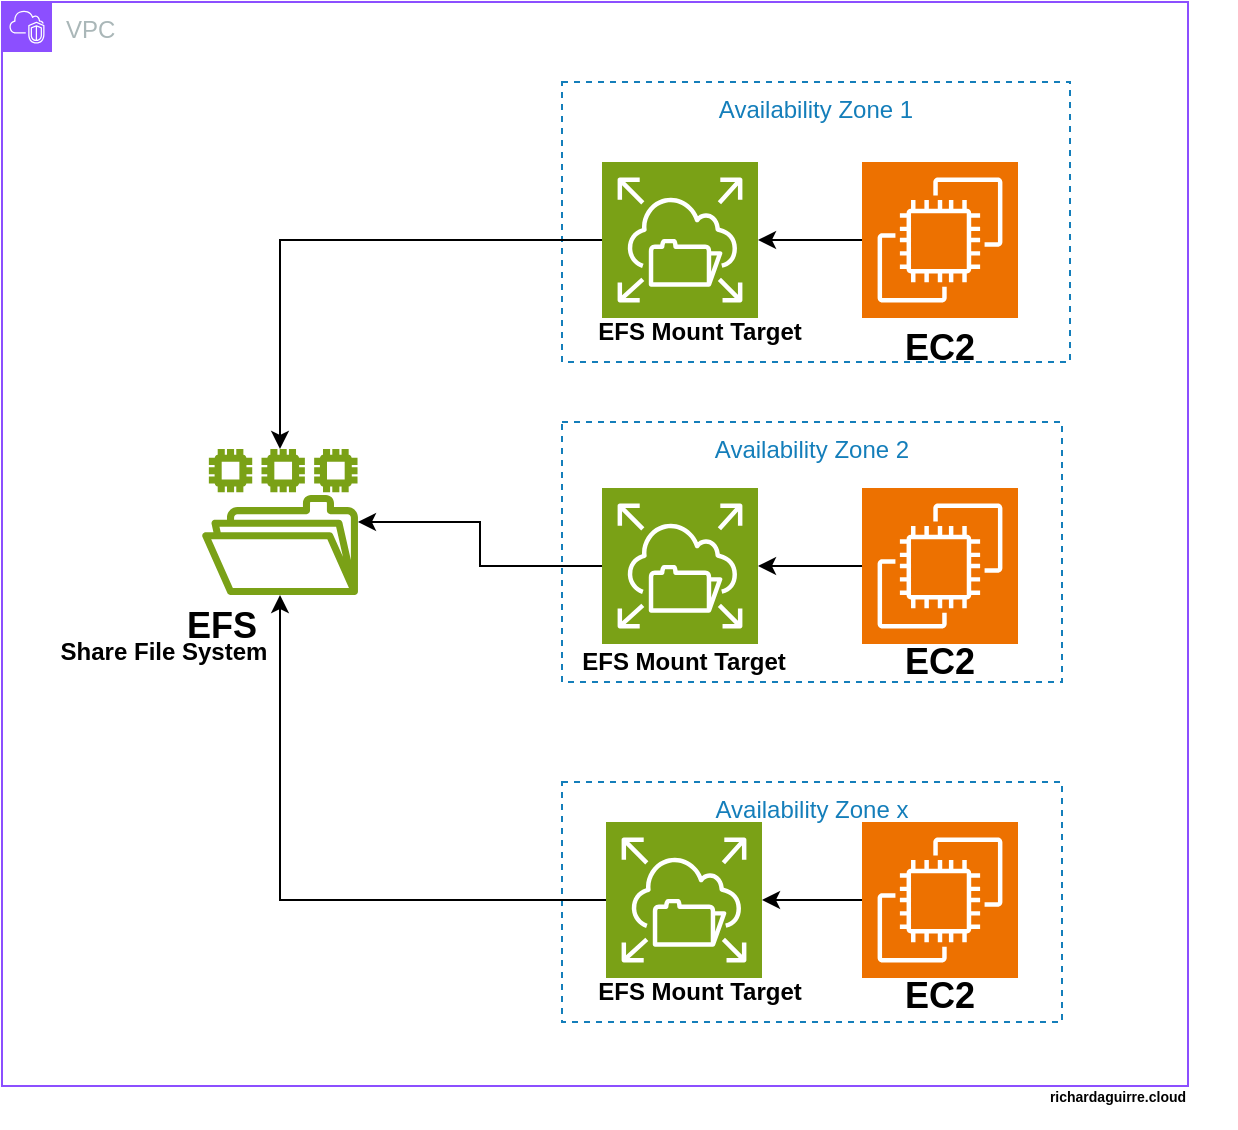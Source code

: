 <mxfile version="27.2.0">
  <diagram name="Página-1" id="Bj3nZcfeQqbxTTWnNjkw">
    <mxGraphModel dx="1001" dy="558" grid="0" gridSize="10" guides="1" tooltips="1" connect="1" arrows="1" fold="1" page="1" pageScale="1" pageWidth="827" pageHeight="1169" math="0" shadow="0">
      <root>
        <mxCell id="0" />
        <mxCell id="1" parent="0" />
        <mxCell id="JV8inrpVN59k3xU7vHZ_-8" value="Availability Zone 1" style="fillColor=none;strokeColor=#147EBA;dashed=1;verticalAlign=top;fontStyle=0;fontColor=#147EBA;whiteSpace=wrap;html=1;" vertex="1" parent="1">
          <mxGeometry x="490" y="50" width="254" height="140" as="geometry" />
        </mxCell>
        <mxCell id="JV8inrpVN59k3xU7vHZ_-17" style="edgeStyle=orthogonalEdgeStyle;rounded=0;orthogonalLoop=1;jettySize=auto;html=1;exitX=0;exitY=0.5;exitDx=0;exitDy=0;exitPerimeter=0;" edge="1" parent="1" source="JV8inrpVN59k3xU7vHZ_-4" target="JV8inrpVN59k3xU7vHZ_-12">
          <mxGeometry relative="1" as="geometry" />
        </mxCell>
        <mxCell id="JV8inrpVN59k3xU7vHZ_-4" value="" style="sketch=0;points=[[0,0,0],[0.25,0,0],[0.5,0,0],[0.75,0,0],[1,0,0],[0,1,0],[0.25,1,0],[0.5,1,0],[0.75,1,0],[1,1,0],[0,0.25,0],[0,0.5,0],[0,0.75,0],[1,0.25,0],[1,0.5,0],[1,0.75,0]];outlineConnect=0;fontColor=#232F3E;fillColor=#ED7100;strokeColor=#ffffff;dashed=0;verticalLabelPosition=bottom;verticalAlign=top;align=center;html=1;fontSize=12;fontStyle=0;aspect=fixed;shape=mxgraph.aws4.resourceIcon;resIcon=mxgraph.aws4.ec2;" vertex="1" parent="1">
          <mxGeometry x="640" y="90" width="78" height="78" as="geometry" />
        </mxCell>
        <mxCell id="JV8inrpVN59k3xU7vHZ_-7" value="VPC" style="points=[[0,0],[0.25,0],[0.5,0],[0.75,0],[1,0],[1,0.25],[1,0.5],[1,0.75],[1,1],[0.75,1],[0.5,1],[0.25,1],[0,1],[0,0.75],[0,0.5],[0,0.25]];outlineConnect=0;gradientColor=none;html=1;whiteSpace=wrap;fontSize=12;fontStyle=0;container=1;pointerEvents=0;collapsible=0;recursiveResize=0;shape=mxgraph.aws4.group;grIcon=mxgraph.aws4.group_vpc2;strokeColor=#8C4FFF;fillColor=none;verticalAlign=top;align=left;spacingLeft=30;fontColor=#AAB7B8;dashed=0;" vertex="1" parent="1">
          <mxGeometry x="210" y="10" width="593" height="542" as="geometry" />
        </mxCell>
        <mxCell id="JV8inrpVN59k3xU7vHZ_-9" value="Availability Zone 2" style="fillColor=none;strokeColor=#147EBA;dashed=1;verticalAlign=top;fontStyle=0;fontColor=#147EBA;whiteSpace=wrap;html=1;" vertex="1" parent="JV8inrpVN59k3xU7vHZ_-7">
          <mxGeometry x="280" y="210" width="250" height="130" as="geometry" />
        </mxCell>
        <mxCell id="JV8inrpVN59k3xU7vHZ_-21" style="edgeStyle=orthogonalEdgeStyle;rounded=0;orthogonalLoop=1;jettySize=auto;html=1;" edge="1" parent="JV8inrpVN59k3xU7vHZ_-7" source="JV8inrpVN59k3xU7vHZ_-12" target="JV8inrpVN59k3xU7vHZ_-3">
          <mxGeometry relative="1" as="geometry" />
        </mxCell>
        <mxCell id="JV8inrpVN59k3xU7vHZ_-12" value="" style="sketch=0;points=[[0,0,0],[0.25,0,0],[0.5,0,0],[0.75,0,0],[1,0,0],[0,1,0],[0.25,1,0],[0.5,1,0],[0.75,1,0],[1,1,0],[0,0.25,0],[0,0.5,0],[0,0.75,0],[1,0.25,0],[1,0.5,0],[1,0.75,0]];outlineConnect=0;fontColor=#232F3E;fillColor=#7AA116;strokeColor=#ffffff;dashed=0;verticalLabelPosition=bottom;verticalAlign=top;align=center;html=1;fontSize=12;fontStyle=0;aspect=fixed;shape=mxgraph.aws4.resourceIcon;resIcon=mxgraph.aws4.elastic_file_system;" vertex="1" parent="JV8inrpVN59k3xU7vHZ_-7">
          <mxGeometry x="300" y="80" width="78" height="78" as="geometry" />
        </mxCell>
        <mxCell id="JV8inrpVN59k3xU7vHZ_-3" value="" style="sketch=0;outlineConnect=0;fontColor=#232F3E;gradientColor=none;fillColor=#7AA116;strokeColor=none;dashed=0;verticalLabelPosition=bottom;verticalAlign=top;align=center;html=1;fontSize=12;fontStyle=0;aspect=fixed;pointerEvents=1;shape=mxgraph.aws4.file_system;" vertex="1" parent="JV8inrpVN59k3xU7vHZ_-7">
          <mxGeometry x="100" y="223.5" width="78" height="73" as="geometry" />
        </mxCell>
        <mxCell id="JV8inrpVN59k3xU7vHZ_-22" style="edgeStyle=orthogonalEdgeStyle;rounded=0;orthogonalLoop=1;jettySize=auto;html=1;" edge="1" parent="JV8inrpVN59k3xU7vHZ_-7" source="JV8inrpVN59k3xU7vHZ_-2" target="JV8inrpVN59k3xU7vHZ_-3">
          <mxGeometry relative="1" as="geometry" />
        </mxCell>
        <mxCell id="JV8inrpVN59k3xU7vHZ_-2" value="" style="sketch=0;points=[[0,0,0],[0.25,0,0],[0.5,0,0],[0.75,0,0],[1,0,0],[0,1,0],[0.25,1,0],[0.5,1,0],[0.75,1,0],[1,1,0],[0,0.25,0],[0,0.5,0],[0,0.75,0],[1,0.25,0],[1,0.5,0],[1,0.75,0]];outlineConnect=0;fontColor=#232F3E;fillColor=#7AA116;strokeColor=#ffffff;dashed=0;verticalLabelPosition=bottom;verticalAlign=top;align=center;html=1;fontSize=12;fontStyle=0;aspect=fixed;shape=mxgraph.aws4.resourceIcon;resIcon=mxgraph.aws4.elastic_file_system;" vertex="1" parent="JV8inrpVN59k3xU7vHZ_-7">
          <mxGeometry x="300" y="243" width="78" height="78" as="geometry" />
        </mxCell>
        <mxCell id="JV8inrpVN59k3xU7vHZ_-5" value="" style="sketch=0;points=[[0,0,0],[0.25,0,0],[0.5,0,0],[0.75,0,0],[1,0,0],[0,1,0],[0.25,1,0],[0.5,1,0],[0.75,1,0],[1,1,0],[0,0.25,0],[0,0.5,0],[0,0.75,0],[1,0.25,0],[1,0.5,0],[1,0.75,0]];outlineConnect=0;fontColor=#232F3E;fillColor=#ED7100;strokeColor=#ffffff;dashed=0;verticalLabelPosition=bottom;verticalAlign=top;align=center;html=1;fontSize=12;fontStyle=0;aspect=fixed;shape=mxgraph.aws4.resourceIcon;resIcon=mxgraph.aws4.ec2;" vertex="1" parent="JV8inrpVN59k3xU7vHZ_-7">
          <mxGeometry x="430" y="243" width="78" height="78" as="geometry" />
        </mxCell>
        <mxCell id="JV8inrpVN59k3xU7vHZ_-11" value="Availability Zone x" style="fillColor=none;strokeColor=#147EBA;dashed=1;verticalAlign=top;fontStyle=0;fontColor=#147EBA;whiteSpace=wrap;html=1;" vertex="1" parent="JV8inrpVN59k3xU7vHZ_-7">
          <mxGeometry x="280" y="390" width="250" height="120" as="geometry" />
        </mxCell>
        <mxCell id="JV8inrpVN59k3xU7vHZ_-23" style="edgeStyle=orthogonalEdgeStyle;rounded=0;orthogonalLoop=1;jettySize=auto;html=1;" edge="1" parent="JV8inrpVN59k3xU7vHZ_-7" source="JV8inrpVN59k3xU7vHZ_-13" target="JV8inrpVN59k3xU7vHZ_-3">
          <mxGeometry relative="1" as="geometry" />
        </mxCell>
        <mxCell id="JV8inrpVN59k3xU7vHZ_-13" value="" style="sketch=0;points=[[0,0,0],[0.25,0,0],[0.5,0,0],[0.75,0,0],[1,0,0],[0,1,0],[0.25,1,0],[0.5,1,0],[0.75,1,0],[1,1,0],[0,0.25,0],[0,0.5,0],[0,0.75,0],[1,0.25,0],[1,0.5,0],[1,0.75,0]];outlineConnect=0;fontColor=#232F3E;fillColor=#7AA116;strokeColor=#ffffff;dashed=0;verticalLabelPosition=bottom;verticalAlign=top;align=center;html=1;fontSize=12;fontStyle=0;aspect=fixed;shape=mxgraph.aws4.resourceIcon;resIcon=mxgraph.aws4.elastic_file_system;" vertex="1" parent="JV8inrpVN59k3xU7vHZ_-7">
          <mxGeometry x="302" y="410" width="78" height="78" as="geometry" />
        </mxCell>
        <mxCell id="JV8inrpVN59k3xU7vHZ_-19" style="edgeStyle=orthogonalEdgeStyle;rounded=0;orthogonalLoop=1;jettySize=auto;html=1;" edge="1" parent="JV8inrpVN59k3xU7vHZ_-7" source="JV8inrpVN59k3xU7vHZ_-14" target="JV8inrpVN59k3xU7vHZ_-13">
          <mxGeometry relative="1" as="geometry" />
        </mxCell>
        <mxCell id="JV8inrpVN59k3xU7vHZ_-14" value="" style="sketch=0;points=[[0,0,0],[0.25,0,0],[0.5,0,0],[0.75,0,0],[1,0,0],[0,1,0],[0.25,1,0],[0.5,1,0],[0.75,1,0],[1,1,0],[0,0.25,0],[0,0.5,0],[0,0.75,0],[1,0.25,0],[1,0.5,0],[1,0.75,0]];outlineConnect=0;fontColor=#232F3E;fillColor=#ED7100;strokeColor=#ffffff;dashed=0;verticalLabelPosition=bottom;verticalAlign=top;align=center;html=1;fontSize=12;fontStyle=0;aspect=fixed;shape=mxgraph.aws4.resourceIcon;resIcon=mxgraph.aws4.ec2;" vertex="1" parent="JV8inrpVN59k3xU7vHZ_-7">
          <mxGeometry x="430" y="410" width="78" height="78" as="geometry" />
        </mxCell>
        <mxCell id="JV8inrpVN59k3xU7vHZ_-20" style="edgeStyle=orthogonalEdgeStyle;rounded=0;orthogonalLoop=1;jettySize=auto;html=1;entryX=1;entryY=0.5;entryDx=0;entryDy=0;entryPerimeter=0;" edge="1" parent="JV8inrpVN59k3xU7vHZ_-7" source="JV8inrpVN59k3xU7vHZ_-5" target="JV8inrpVN59k3xU7vHZ_-2">
          <mxGeometry relative="1" as="geometry" />
        </mxCell>
        <mxCell id="JV8inrpVN59k3xU7vHZ_-24" value="EFS" style="text;strokeColor=none;align=center;fillColor=none;html=1;verticalAlign=middle;whiteSpace=wrap;rounded=0;fontStyle=1;fontSize=18;" vertex="1" parent="JV8inrpVN59k3xU7vHZ_-7">
          <mxGeometry x="80" y="296.5" width="60" height="30" as="geometry" />
        </mxCell>
        <mxCell id="JV8inrpVN59k3xU7vHZ_-25" value="EFS Mount Target" style="text;strokeColor=none;align=center;fillColor=none;html=1;verticalAlign=middle;whiteSpace=wrap;rounded=0;fontStyle=1;fontSize=12;" vertex="1" parent="JV8inrpVN59k3xU7vHZ_-7">
          <mxGeometry x="282" y="315" width="118" height="30" as="geometry" />
        </mxCell>
        <mxCell id="JV8inrpVN59k3xU7vHZ_-26" value="EFS Mount Target" style="text;strokeColor=none;align=center;fillColor=none;html=1;verticalAlign=middle;whiteSpace=wrap;rounded=0;fontStyle=1;fontSize=12;" vertex="1" parent="JV8inrpVN59k3xU7vHZ_-7">
          <mxGeometry x="290" y="480" width="118" height="30" as="geometry" />
        </mxCell>
        <mxCell id="JV8inrpVN59k3xU7vHZ_-28" value="EC2" style="text;strokeColor=none;align=center;fillColor=none;html=1;verticalAlign=middle;whiteSpace=wrap;rounded=0;fontStyle=1;fontSize=18;" vertex="1" parent="JV8inrpVN59k3xU7vHZ_-7">
          <mxGeometry x="439" y="158" width="60" height="30" as="geometry" />
        </mxCell>
        <mxCell id="JV8inrpVN59k3xU7vHZ_-29" value="EC2" style="text;strokeColor=none;align=center;fillColor=none;html=1;verticalAlign=middle;whiteSpace=wrap;rounded=0;fontStyle=1;fontSize=18;" vertex="1" parent="JV8inrpVN59k3xU7vHZ_-7">
          <mxGeometry x="439" y="315" width="60" height="30" as="geometry" />
        </mxCell>
        <mxCell id="JV8inrpVN59k3xU7vHZ_-30" value="EC2" style="text;strokeColor=none;align=center;fillColor=none;html=1;verticalAlign=middle;whiteSpace=wrap;rounded=0;fontStyle=1;fontSize=18;" vertex="1" parent="JV8inrpVN59k3xU7vHZ_-7">
          <mxGeometry x="439" y="482" width="60" height="30" as="geometry" />
        </mxCell>
        <mxCell id="JV8inrpVN59k3xU7vHZ_-31" value="Share File System" style="text;strokeColor=none;align=center;fillColor=none;html=1;verticalAlign=middle;whiteSpace=wrap;rounded=0;fontStyle=1;fontSize=12;" vertex="1" parent="JV8inrpVN59k3xU7vHZ_-7">
          <mxGeometry x="22" y="310" width="118" height="30" as="geometry" />
        </mxCell>
        <mxCell id="JV8inrpVN59k3xU7vHZ_-32" value="richardaguirre.cloud" style="text;strokeColor=none;align=center;fillColor=none;html=1;verticalAlign=middle;whiteSpace=wrap;rounded=0;fontStyle=1;fontSize=7;" vertex="1" parent="JV8inrpVN59k3xU7vHZ_-7">
          <mxGeometry x="499" y="533" width="118" height="30" as="geometry" />
        </mxCell>
        <mxCell id="JV8inrpVN59k3xU7vHZ_-27" value="EFS Mount Target" style="text;strokeColor=none;align=center;fillColor=none;html=1;verticalAlign=middle;whiteSpace=wrap;rounded=0;fontStyle=1;fontSize=12;" vertex="1" parent="1">
          <mxGeometry x="500" y="160" width="118" height="30" as="geometry" />
        </mxCell>
      </root>
    </mxGraphModel>
  </diagram>
</mxfile>
